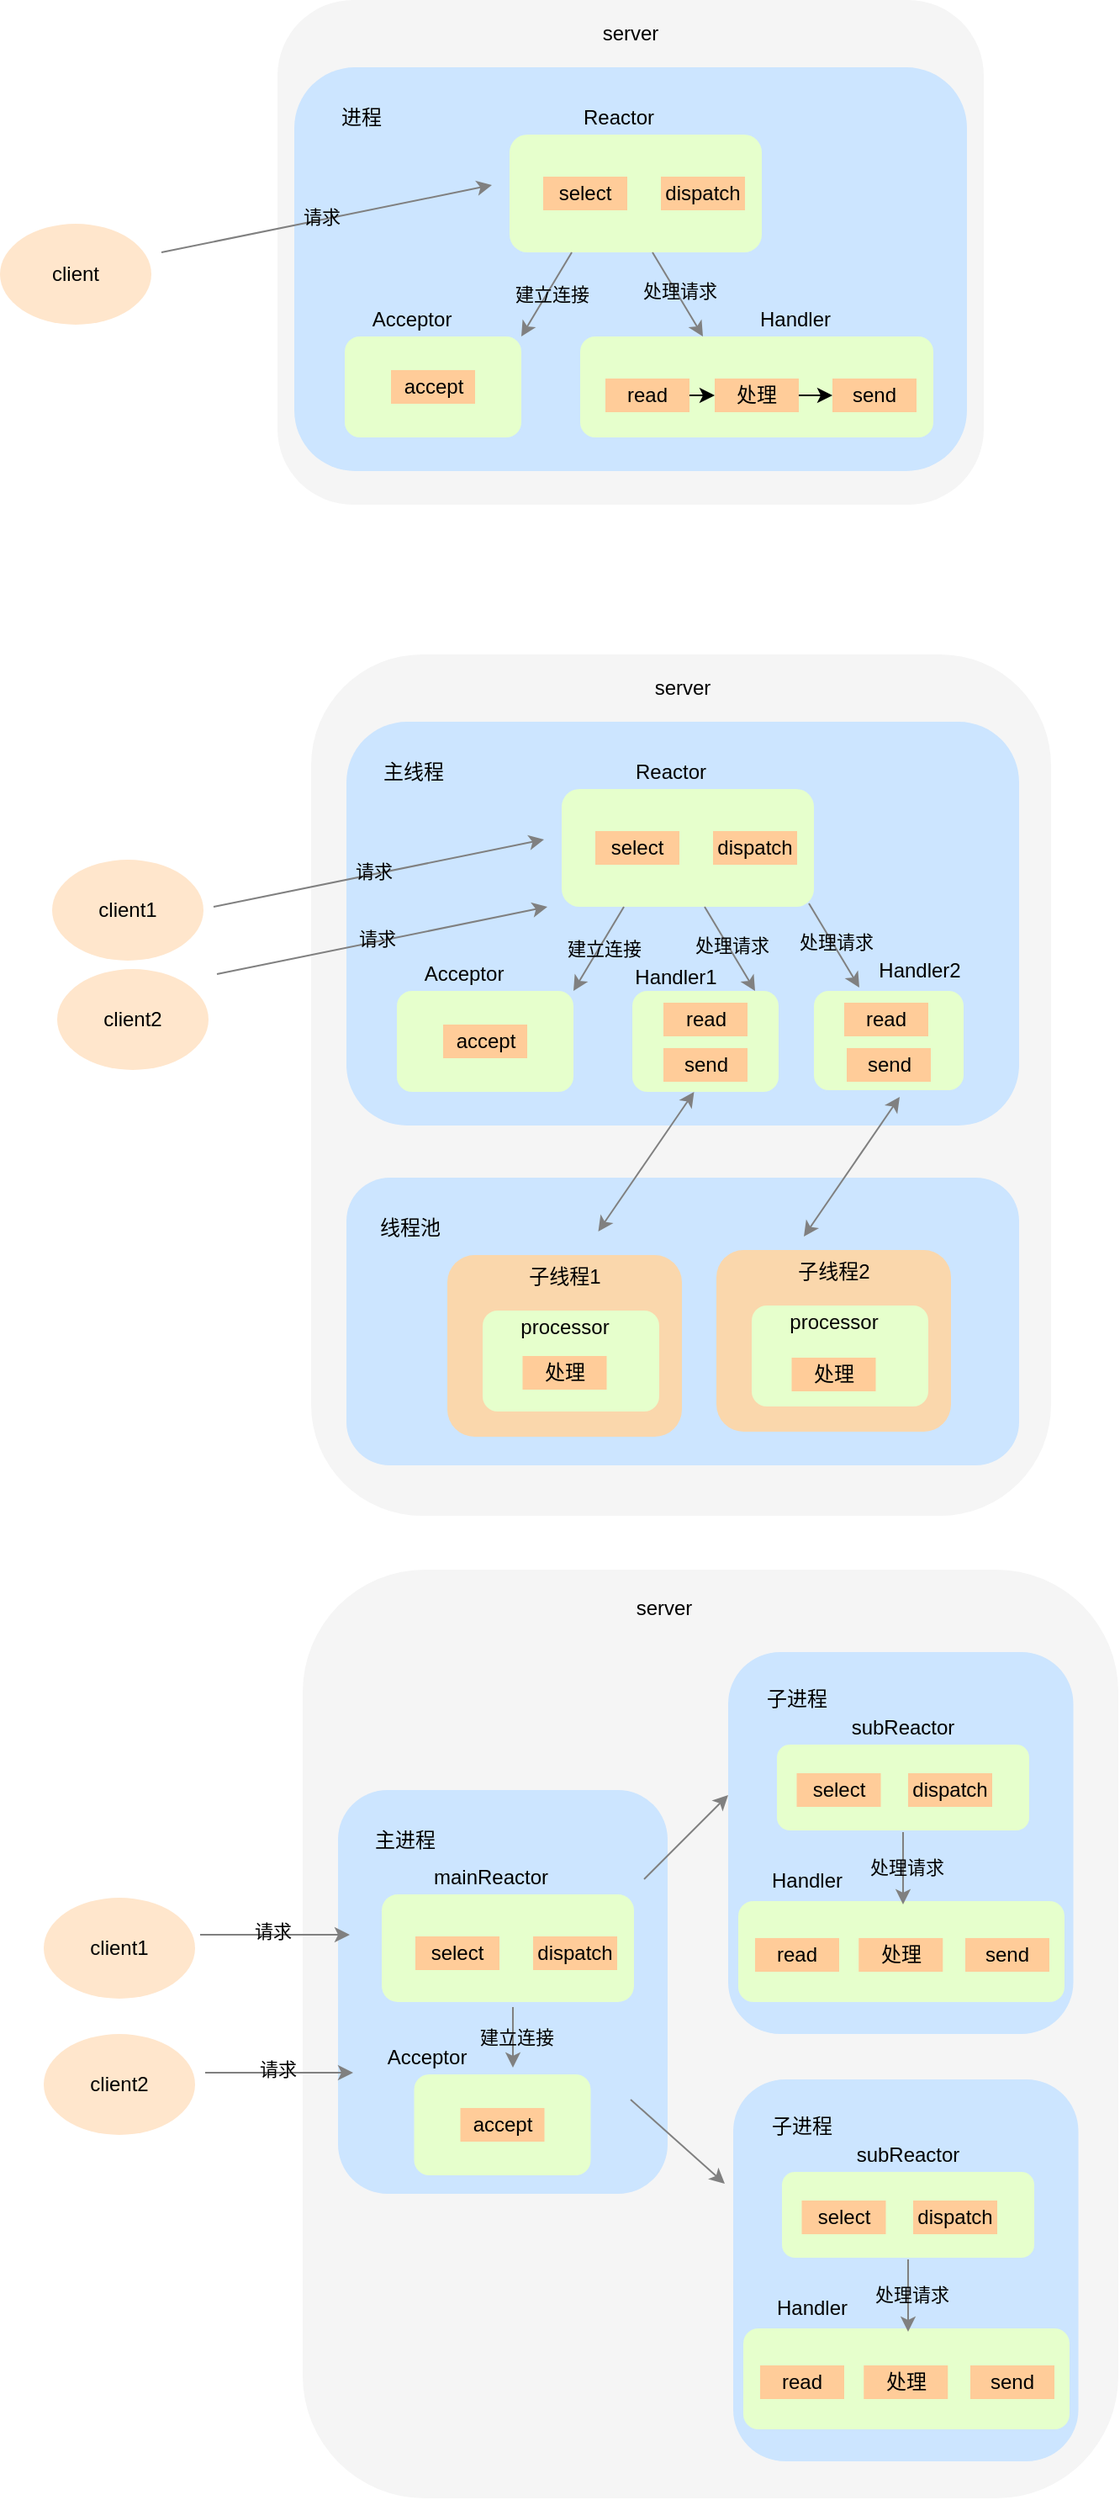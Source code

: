 <mxfile>
    <diagram id="M5mVOkQdbHH7DifxaM2m" name="第 1 页">
        <mxGraphModel dx="700" dy="567" grid="0" gridSize="10" guides="1" tooltips="1" connect="1" arrows="1" fold="1" page="1" pageScale="1" pageWidth="1654" pageHeight="2336" math="0" shadow="0">
            <root>
                <mxCell id="0"/>
                <mxCell id="1" parent="0"/>
                <mxCell id="31" value="" style="group" vertex="1" connectable="0" parent="1">
                    <mxGeometry x="24" y="6" width="585" height="300" as="geometry"/>
                </mxCell>
                <mxCell id="2" value="" style="rounded=1;whiteSpace=wrap;html=1;fillColor=#f5f5f5;fontColor=#333333;strokeColor=none;" vertex="1" parent="31">
                    <mxGeometry x="165" width="420" height="300" as="geometry"/>
                </mxCell>
                <mxCell id="3" value="client" style="ellipse;whiteSpace=wrap;html=1;fillColor=#ffe6cc;strokeColor=none;" vertex="1" parent="31">
                    <mxGeometry y="133" width="90" height="60" as="geometry"/>
                </mxCell>
                <mxCell id="4" value="server" style="text;html=1;strokeColor=none;fillColor=none;align=center;verticalAlign=middle;whiteSpace=wrap;rounded=0;" vertex="1" parent="31">
                    <mxGeometry x="355" y="10" width="40" height="20" as="geometry"/>
                </mxCell>
                <mxCell id="5" value="" style="rounded=1;whiteSpace=wrap;html=1;fillColor=#cce5ff;strokeColor=none;" vertex="1" parent="31">
                    <mxGeometry x="175" y="40" width="400" height="240" as="geometry"/>
                </mxCell>
                <mxCell id="6" value="进程" style="text;html=1;strokeColor=none;fillColor=none;align=center;verticalAlign=middle;whiteSpace=wrap;rounded=0;" vertex="1" parent="31">
                    <mxGeometry x="195" y="60" width="40" height="20" as="geometry"/>
                </mxCell>
                <mxCell id="8" value="" style="rounded=1;whiteSpace=wrap;html=1;fillColor=#E6FFCC;strokeColor=none;" vertex="1" parent="31">
                    <mxGeometry x="205" y="200" width="105" height="60" as="geometry"/>
                </mxCell>
                <mxCell id="9" value="" style="rounded=1;whiteSpace=wrap;html=1;fillColor=#E6FFCC;strokeColor=none;" vertex="1" parent="31">
                    <mxGeometry x="345" y="200" width="210" height="60" as="geometry"/>
                </mxCell>
                <mxCell id="10" value="" style="rounded=1;whiteSpace=wrap;html=1;fillColor=#E6FFCC;strokeColor=none;" vertex="1" parent="31">
                    <mxGeometry x="303" y="80" width="150" height="70" as="geometry"/>
                </mxCell>
                <mxCell id="11" value="Reactor" style="text;html=1;strokeColor=none;fillColor=none;align=center;verticalAlign=middle;whiteSpace=wrap;rounded=0;" vertex="1" parent="31">
                    <mxGeometry x="348" y="60" width="40" height="20" as="geometry"/>
                </mxCell>
                <mxCell id="12" value="Acceptor" style="text;html=1;strokeColor=none;fillColor=none;align=center;verticalAlign=middle;whiteSpace=wrap;rounded=0;" vertex="1" parent="31">
                    <mxGeometry x="225" y="180" width="40" height="20" as="geometry"/>
                </mxCell>
                <mxCell id="13" value="Handler" style="text;html=1;strokeColor=none;fillColor=none;align=center;verticalAlign=middle;whiteSpace=wrap;rounded=0;" vertex="1" parent="31">
                    <mxGeometry x="453" y="180" width="40" height="20" as="geometry"/>
                </mxCell>
                <mxCell id="14" value="select" style="rounded=0;whiteSpace=wrap;html=1;fillColor=#ffcc99;strokeColor=none;" vertex="1" parent="31">
                    <mxGeometry x="323" y="105" width="50" height="20" as="geometry"/>
                </mxCell>
                <mxCell id="16" value="dispatch" style="rounded=0;whiteSpace=wrap;html=1;fillColor=#ffcc99;strokeColor=none;" vertex="1" parent="31">
                    <mxGeometry x="393" y="105" width="50" height="20" as="geometry"/>
                </mxCell>
                <mxCell id="17" value="accept" style="rounded=0;whiteSpace=wrap;html=1;fillColor=#ffcc99;strokeColor=none;" vertex="1" parent="31">
                    <mxGeometry x="232.5" y="220" width="50" height="20" as="geometry"/>
                </mxCell>
                <mxCell id="18" value="read" style="rounded=0;whiteSpace=wrap;html=1;fillColor=#ffcc99;strokeColor=none;" vertex="1" parent="31">
                    <mxGeometry x="360" y="225" width="50" height="20" as="geometry"/>
                </mxCell>
                <mxCell id="19" value="处理" style="rounded=0;whiteSpace=wrap;html=1;fillColor=#ffcc99;strokeColor=none;" vertex="1" parent="31">
                    <mxGeometry x="425" y="225" width="50" height="20" as="geometry"/>
                </mxCell>
                <mxCell id="21" style="edgeStyle=orthogonalEdgeStyle;rounded=0;orthogonalLoop=1;jettySize=auto;html=1;exitX=1;exitY=0.5;exitDx=0;exitDy=0;entryX=0;entryY=0.5;entryDx=0;entryDy=0;" edge="1" parent="31" source="18" target="19">
                    <mxGeometry relative="1" as="geometry"/>
                </mxCell>
                <mxCell id="20" value="send" style="rounded=0;whiteSpace=wrap;html=1;fillColor=#ffcc99;strokeColor=none;" vertex="1" parent="31">
                    <mxGeometry x="495" y="225" width="50" height="20" as="geometry"/>
                </mxCell>
                <mxCell id="22" style="edgeStyle=orthogonalEdgeStyle;rounded=0;orthogonalLoop=1;jettySize=auto;html=1;exitX=1;exitY=0.5;exitDx=0;exitDy=0;entryX=0;entryY=0.5;entryDx=0;entryDy=0;" edge="1" parent="31" source="19" target="20">
                    <mxGeometry relative="1" as="geometry"/>
                </mxCell>
                <mxCell id="23" value="" style="endArrow=classic;html=1;strokeColor=#808080;" edge="1" parent="31">
                    <mxGeometry width="50" height="50" relative="1" as="geometry">
                        <mxPoint x="96" y="150" as="sourcePoint"/>
                        <mxPoint x="292.5" y="110" as="targetPoint"/>
                    </mxGeometry>
                </mxCell>
                <mxCell id="26" value="请求" style="edgeLabel;html=1;align=center;verticalAlign=middle;resizable=0;points=[];labelBackgroundColor=none;" vertex="1" connectable="0" parent="23">
                    <mxGeometry x="-0.032" y="2" relative="1" as="geometry">
                        <mxPoint as="offset"/>
                    </mxGeometry>
                </mxCell>
                <mxCell id="27" value="" style="endArrow=classic;html=1;strokeColor=#808080;" edge="1" parent="31">
                    <mxGeometry width="50" height="50" relative="1" as="geometry">
                        <mxPoint x="340" y="150" as="sourcePoint"/>
                        <mxPoint x="310" y="200" as="targetPoint"/>
                    </mxGeometry>
                </mxCell>
                <mxCell id="28" value="建立连接" style="edgeLabel;html=1;align=center;verticalAlign=middle;resizable=0;points=[];labelBackgroundColor=none;" vertex="1" connectable="0" parent="27">
                    <mxGeometry x="-0.032" y="2" relative="1" as="geometry">
                        <mxPoint as="offset"/>
                    </mxGeometry>
                </mxCell>
                <mxCell id="29" value="" style="endArrow=classic;html=1;strokeColor=#808080;" edge="1" parent="31">
                    <mxGeometry width="50" height="50" relative="1" as="geometry">
                        <mxPoint x="388" y="150" as="sourcePoint"/>
                        <mxPoint x="418" y="200" as="targetPoint"/>
                    </mxGeometry>
                </mxCell>
                <mxCell id="30" value="处理请求" style="edgeLabel;html=1;align=center;verticalAlign=middle;resizable=0;points=[];labelBackgroundColor=none;" vertex="1" connectable="0" parent="29">
                    <mxGeometry x="-0.032" y="2" relative="1" as="geometry">
                        <mxPoint as="offset"/>
                    </mxGeometry>
                </mxCell>
                <mxCell id="90" value="" style="group" vertex="1" connectable="0" parent="1">
                    <mxGeometry x="55" y="395" width="594" height="512" as="geometry"/>
                </mxCell>
                <mxCell id="33" value="" style="rounded=1;whiteSpace=wrap;html=1;fillColor=#f5f5f5;fontColor=#333333;strokeColor=none;" vertex="1" parent="90">
                    <mxGeometry x="154" width="440" height="512" as="geometry"/>
                </mxCell>
                <mxCell id="34" value="client1" style="ellipse;whiteSpace=wrap;html=1;fillColor=#ffe6cc;strokeColor=none;" vertex="1" parent="90">
                    <mxGeometry y="122" width="90" height="60" as="geometry"/>
                </mxCell>
                <mxCell id="35" value="server" style="text;html=1;strokeColor=none;fillColor=none;align=center;verticalAlign=middle;whiteSpace=wrap;rounded=0;" vertex="1" parent="90">
                    <mxGeometry x="355" y="10" width="40" height="20" as="geometry"/>
                </mxCell>
                <mxCell id="36" value="" style="rounded=1;whiteSpace=wrap;html=1;fillColor=#cce5ff;strokeColor=none;" vertex="1" parent="90">
                    <mxGeometry x="175" y="40" width="400" height="240" as="geometry"/>
                </mxCell>
                <mxCell id="37" value="主线程" style="text;html=1;strokeColor=none;fillColor=none;align=center;verticalAlign=middle;whiteSpace=wrap;rounded=0;" vertex="1" parent="90">
                    <mxGeometry x="195" y="60" width="40" height="20" as="geometry"/>
                </mxCell>
                <mxCell id="38" value="" style="rounded=1;whiteSpace=wrap;html=1;fillColor=#E6FFCC;strokeColor=none;" vertex="1" parent="90">
                    <mxGeometry x="205" y="200" width="105" height="60" as="geometry"/>
                </mxCell>
                <mxCell id="39" value="" style="rounded=1;whiteSpace=wrap;html=1;fillColor=#E6FFCC;strokeColor=none;" vertex="1" parent="90">
                    <mxGeometry x="345" y="200" width="87" height="60" as="geometry"/>
                </mxCell>
                <mxCell id="40" value="" style="rounded=1;whiteSpace=wrap;html=1;fillColor=#E6FFCC;strokeColor=none;" vertex="1" parent="90">
                    <mxGeometry x="303" y="80" width="150" height="70" as="geometry"/>
                </mxCell>
                <mxCell id="41" value="Reactor" style="text;html=1;strokeColor=none;fillColor=none;align=center;verticalAlign=middle;whiteSpace=wrap;rounded=0;" vertex="1" parent="90">
                    <mxGeometry x="348" y="60" width="40" height="20" as="geometry"/>
                </mxCell>
                <mxCell id="42" value="Acceptor" style="text;html=1;strokeColor=none;fillColor=none;align=center;verticalAlign=middle;whiteSpace=wrap;rounded=0;" vertex="1" parent="90">
                    <mxGeometry x="225" y="180" width="40" height="20" as="geometry"/>
                </mxCell>
                <mxCell id="43" value="Handler1" style="text;html=1;strokeColor=none;fillColor=none;align=center;verticalAlign=middle;whiteSpace=wrap;rounded=0;" vertex="1" parent="90">
                    <mxGeometry x="351" y="182" width="40" height="20" as="geometry"/>
                </mxCell>
                <mxCell id="44" value="select" style="rounded=0;whiteSpace=wrap;html=1;fillColor=#ffcc99;strokeColor=none;" vertex="1" parent="90">
                    <mxGeometry x="323" y="105" width="50" height="20" as="geometry"/>
                </mxCell>
                <mxCell id="45" value="dispatch" style="rounded=0;whiteSpace=wrap;html=1;fillColor=#ffcc99;strokeColor=none;" vertex="1" parent="90">
                    <mxGeometry x="393" y="105" width="50" height="20" as="geometry"/>
                </mxCell>
                <mxCell id="46" value="accept" style="rounded=0;whiteSpace=wrap;html=1;fillColor=#ffcc99;strokeColor=none;" vertex="1" parent="90">
                    <mxGeometry x="232.5" y="220" width="50" height="20" as="geometry"/>
                </mxCell>
                <mxCell id="47" value="read" style="rounded=0;whiteSpace=wrap;html=1;fillColor=#ffcc99;strokeColor=none;" vertex="1" parent="90">
                    <mxGeometry x="363.5" y="207" width="50" height="20" as="geometry"/>
                </mxCell>
                <mxCell id="50" value="send" style="rounded=0;whiteSpace=wrap;html=1;fillColor=#ffcc99;strokeColor=none;" vertex="1" parent="90">
                    <mxGeometry x="363.5" y="234" width="50" height="20" as="geometry"/>
                </mxCell>
                <mxCell id="52" value="" style="endArrow=classic;html=1;strokeColor=#808080;" edge="1" parent="90">
                    <mxGeometry width="50" height="50" as="geometry">
                        <mxPoint x="96" y="150" as="sourcePoint"/>
                        <mxPoint x="292.5" y="110" as="targetPoint"/>
                    </mxGeometry>
                </mxCell>
                <mxCell id="53" value="请求" style="edgeLabel;html=1;align=center;verticalAlign=middle;resizable=0;points=[];labelBackgroundColor=none;" vertex="1" connectable="0" parent="52">
                    <mxGeometry x="-0.032" y="2" relative="1" as="geometry">
                        <mxPoint as="offset"/>
                    </mxGeometry>
                </mxCell>
                <mxCell id="54" value="" style="endArrow=classic;html=1;strokeColor=#808080;" edge="1" parent="90">
                    <mxGeometry width="50" height="50" as="geometry">
                        <mxPoint x="340" y="150" as="sourcePoint"/>
                        <mxPoint x="310" y="200" as="targetPoint"/>
                    </mxGeometry>
                </mxCell>
                <mxCell id="55" value="建立连接" style="edgeLabel;html=1;align=center;verticalAlign=middle;resizable=0;points=[];labelBackgroundColor=none;" vertex="1" connectable="0" parent="54">
                    <mxGeometry x="-0.032" y="2" relative="1" as="geometry">
                        <mxPoint as="offset"/>
                    </mxGeometry>
                </mxCell>
                <mxCell id="56" value="" style="endArrow=classic;html=1;strokeColor=#808080;" edge="1" parent="90">
                    <mxGeometry width="50" height="50" as="geometry">
                        <mxPoint x="388" y="150" as="sourcePoint"/>
                        <mxPoint x="418" y="200" as="targetPoint"/>
                    </mxGeometry>
                </mxCell>
                <mxCell id="57" value="处理请求" style="edgeLabel;html=1;align=center;verticalAlign=middle;resizable=0;points=[];labelBackgroundColor=none;" vertex="1" connectable="0" parent="56">
                    <mxGeometry x="-0.032" y="2" relative="1" as="geometry">
                        <mxPoint as="offset"/>
                    </mxGeometry>
                </mxCell>
                <mxCell id="58" value="" style="rounded=1;whiteSpace=wrap;html=1;fillColor=#E6FFCC;strokeColor=none;" vertex="1" parent="90">
                    <mxGeometry x="453" y="200" width="89" height="59" as="geometry"/>
                </mxCell>
                <mxCell id="60" value="read" style="rounded=0;whiteSpace=wrap;html=1;fillColor=#ffcc99;strokeColor=none;" vertex="1" parent="90">
                    <mxGeometry x="471" y="207" width="50" height="20" as="geometry"/>
                </mxCell>
                <mxCell id="61" value="send" style="rounded=0;whiteSpace=wrap;html=1;fillColor=#ffcc99;strokeColor=none;" vertex="1" parent="90">
                    <mxGeometry x="472.5" y="234" width="50" height="20" as="geometry"/>
                </mxCell>
                <mxCell id="62" value="" style="endArrow=classic;html=1;strokeColor=#808080;" edge="1" parent="90">
                    <mxGeometry x="62" y="-2" width="50" height="50" as="geometry">
                        <mxPoint x="450" y="148" as="sourcePoint"/>
                        <mxPoint x="480" y="198" as="targetPoint"/>
                    </mxGeometry>
                </mxCell>
                <mxCell id="63" value="处理请求" style="edgeLabel;html=1;align=center;verticalAlign=middle;resizable=0;points=[];labelBackgroundColor=none;" vertex="1" connectable="0" parent="62">
                    <mxGeometry x="-0.032" y="2" relative="1" as="geometry">
                        <mxPoint as="offset"/>
                    </mxGeometry>
                </mxCell>
                <mxCell id="64" value="Handler2" style="text;html=1;strokeColor=none;fillColor=none;align=center;verticalAlign=middle;whiteSpace=wrap;rounded=0;" vertex="1" parent="90">
                    <mxGeometry x="496" y="178" width="40" height="20" as="geometry"/>
                </mxCell>
                <mxCell id="65" value="" style="rounded=1;whiteSpace=wrap;html=1;fillColor=#cce5ff;strokeColor=none;" vertex="1" parent="90">
                    <mxGeometry x="175" y="311" width="400" height="171" as="geometry"/>
                </mxCell>
                <mxCell id="66" value="线程池" style="text;html=1;strokeColor=none;fillColor=none;align=center;verticalAlign=middle;whiteSpace=wrap;rounded=0;" vertex="1" parent="90">
                    <mxGeometry x="192.5" y="331" width="40" height="20" as="geometry"/>
                </mxCell>
                <mxCell id="69" value="" style="rounded=1;whiteSpace=wrap;html=1;labelBackgroundColor=none;fillColor=#fad7ac;strokeColor=none;" vertex="1" parent="90">
                    <mxGeometry x="235" y="357" width="139.5" height="108" as="geometry"/>
                </mxCell>
                <mxCell id="68" value="" style="rounded=1;whiteSpace=wrap;html=1;fillColor=#E6FFCC;strokeColor=none;" vertex="1" parent="90">
                    <mxGeometry x="256" y="390" width="105" height="60" as="geometry"/>
                </mxCell>
                <mxCell id="70" value="子线程1" style="text;html=1;strokeColor=none;fillColor=none;align=center;verticalAlign=middle;whiteSpace=wrap;rounded=0;labelBackgroundColor=none;" vertex="1" parent="90">
                    <mxGeometry x="279.75" y="360" width="50" height="20" as="geometry"/>
                </mxCell>
                <mxCell id="71" value="processor" style="text;html=1;strokeColor=none;fillColor=none;align=center;verticalAlign=middle;whiteSpace=wrap;rounded=0;labelBackgroundColor=none;" vertex="1" parent="90">
                    <mxGeometry x="284.75" y="390" width="40" height="20" as="geometry"/>
                </mxCell>
                <mxCell id="74" value="处理" style="rounded=0;whiteSpace=wrap;html=1;fillColor=#ffcc99;strokeColor=none;" vertex="1" parent="90">
                    <mxGeometry x="279.75" y="417" width="50" height="20" as="geometry"/>
                </mxCell>
                <mxCell id="75" value="client2" style="ellipse;whiteSpace=wrap;html=1;fillColor=#ffe6cc;strokeColor=none;" vertex="1" parent="90">
                    <mxGeometry x="3" y="187" width="90" height="60" as="geometry"/>
                </mxCell>
                <mxCell id="76" value="" style="endArrow=classic;html=1;strokeColor=#808080;" edge="1" parent="90">
                    <mxGeometry x="2" y="40" width="50" height="50" as="geometry">
                        <mxPoint x="98" y="190" as="sourcePoint"/>
                        <mxPoint x="294.5" y="150" as="targetPoint"/>
                    </mxGeometry>
                </mxCell>
                <mxCell id="77" value="请求" style="edgeLabel;html=1;align=center;verticalAlign=middle;resizable=0;points=[];labelBackgroundColor=none;" vertex="1" connectable="0" parent="76">
                    <mxGeometry x="-0.032" y="2" relative="1" as="geometry">
                        <mxPoint as="offset"/>
                    </mxGeometry>
                </mxCell>
                <mxCell id="78" value="" style="rounded=1;whiteSpace=wrap;html=1;labelBackgroundColor=none;fillColor=#fad7ac;strokeColor=none;" vertex="1" parent="90">
                    <mxGeometry x="395" y="354" width="139.5" height="108" as="geometry"/>
                </mxCell>
                <mxCell id="79" value="" style="rounded=1;whiteSpace=wrap;html=1;fillColor=#E6FFCC;strokeColor=none;" vertex="1" parent="90">
                    <mxGeometry x="416" y="387" width="105" height="60" as="geometry"/>
                </mxCell>
                <mxCell id="80" value="子线程2" style="text;html=1;strokeColor=none;fillColor=none;align=center;verticalAlign=middle;whiteSpace=wrap;rounded=0;labelBackgroundColor=none;" vertex="1" parent="90">
                    <mxGeometry x="439.75" y="357" width="50" height="20" as="geometry"/>
                </mxCell>
                <mxCell id="81" value="processor" style="text;html=1;strokeColor=none;fillColor=none;align=center;verticalAlign=middle;whiteSpace=wrap;rounded=0;labelBackgroundColor=none;" vertex="1" parent="90">
                    <mxGeometry x="444.75" y="387" width="40" height="20" as="geometry"/>
                </mxCell>
                <mxCell id="82" value="处理" style="rounded=0;whiteSpace=wrap;html=1;fillColor=#ffcc99;strokeColor=none;" vertex="1" parent="90">
                    <mxGeometry x="439.75" y="418" width="50" height="20" as="geometry"/>
                </mxCell>
                <mxCell id="83" value="" style="endArrow=classic;startArrow=classic;html=1;strokeColor=#808080;" edge="1" parent="90">
                    <mxGeometry width="50" height="50" relative="1" as="geometry">
                        <mxPoint x="324.75" y="343" as="sourcePoint"/>
                        <mxPoint x="381.75" y="260" as="targetPoint"/>
                    </mxGeometry>
                </mxCell>
                <mxCell id="89" value="" style="endArrow=classic;startArrow=classic;html=1;strokeColor=#808080;" edge="1" parent="90">
                    <mxGeometry width="50" height="50" relative="1" as="geometry">
                        <mxPoint x="447" y="346" as="sourcePoint"/>
                        <mxPoint x="504" y="263" as="targetPoint"/>
                    </mxGeometry>
                </mxCell>
                <mxCell id="92" value="" style="rounded=1;whiteSpace=wrap;html=1;fillColor=#f5f5f5;fontColor=#333333;strokeColor=none;" vertex="1" parent="1">
                    <mxGeometry x="204" y="939" width="485" height="552" as="geometry"/>
                </mxCell>
                <mxCell id="93" value="client1" style="ellipse;whiteSpace=wrap;html=1;fillColor=#ffe6cc;strokeColor=none;" vertex="1" parent="1">
                    <mxGeometry x="50" y="1134" width="90" height="60" as="geometry"/>
                </mxCell>
                <mxCell id="94" value="server" style="text;html=1;strokeColor=none;fillColor=none;align=center;verticalAlign=middle;whiteSpace=wrap;rounded=0;" vertex="1" parent="1">
                    <mxGeometry x="399" y="952" width="40" height="20" as="geometry"/>
                </mxCell>
                <mxCell id="95" value="" style="rounded=1;whiteSpace=wrap;html=1;fillColor=#cce5ff;strokeColor=none;" vertex="1" parent="1">
                    <mxGeometry x="225" y="1070" width="196" height="240" as="geometry"/>
                </mxCell>
                <mxCell id="96" value="主进程" style="text;html=1;strokeColor=none;fillColor=none;align=center;verticalAlign=middle;whiteSpace=wrap;rounded=0;" vertex="1" parent="1">
                    <mxGeometry x="245" y="1090" width="40" height="20" as="geometry"/>
                </mxCell>
                <mxCell id="108" value="" style="endArrow=classic;html=1;strokeColor=#808080;" edge="1" parent="1">
                    <mxGeometry x="47" y="1006" width="50" height="50" as="geometry">
                        <mxPoint x="143" y="1156" as="sourcePoint"/>
                        <mxPoint x="232" y="1156" as="targetPoint"/>
                    </mxGeometry>
                </mxCell>
                <mxCell id="109" value="请求" style="edgeLabel;html=1;align=center;verticalAlign=middle;resizable=0;points=[];labelBackgroundColor=none;" vertex="1" connectable="0" parent="108">
                    <mxGeometry x="-0.032" y="2" relative="1" as="geometry">
                        <mxPoint as="offset"/>
                    </mxGeometry>
                </mxCell>
                <mxCell id="127" value="client2" style="ellipse;whiteSpace=wrap;html=1;fillColor=#ffe6cc;strokeColor=none;" vertex="1" parent="1">
                    <mxGeometry x="50" y="1215" width="90" height="60" as="geometry"/>
                </mxCell>
                <mxCell id="128" value="" style="endArrow=classic;html=1;strokeColor=#808080;" edge="1" parent="1">
                    <mxGeometry x="41" y="1088" width="50" height="50" as="geometry">
                        <mxPoint x="146" y="1238" as="sourcePoint"/>
                        <mxPoint x="234" y="1238" as="targetPoint"/>
                    </mxGeometry>
                </mxCell>
                <mxCell id="129" value="请求" style="edgeLabel;html=1;align=center;verticalAlign=middle;resizable=0;points=[];labelBackgroundColor=none;" vertex="1" connectable="0" parent="128">
                    <mxGeometry x="-0.032" y="2" relative="1" as="geometry">
                        <mxPoint as="offset"/>
                    </mxGeometry>
                </mxCell>
                <mxCell id="137" value="" style="group" vertex="1" connectable="0" parent="1">
                    <mxGeometry x="251" y="1112" width="150" height="187" as="geometry"/>
                </mxCell>
                <mxCell id="97" value="" style="rounded=1;whiteSpace=wrap;html=1;fillColor=#E6FFCC;strokeColor=none;" vertex="1" parent="137">
                    <mxGeometry x="19.25" y="127" width="105" height="60" as="geometry"/>
                </mxCell>
                <mxCell id="99" value="" style="rounded=1;whiteSpace=wrap;html=1;fillColor=#E6FFCC;strokeColor=none;" vertex="1" parent="137">
                    <mxGeometry y="20" width="150" height="64" as="geometry"/>
                </mxCell>
                <mxCell id="100" value="mainReactor" style="text;html=1;strokeColor=none;fillColor=none;align=center;verticalAlign=middle;whiteSpace=wrap;rounded=0;" vertex="1" parent="137">
                    <mxGeometry x="45" width="40" height="20" as="geometry"/>
                </mxCell>
                <mxCell id="101" value="Acceptor" style="text;html=1;strokeColor=none;fillColor=none;align=center;verticalAlign=middle;whiteSpace=wrap;rounded=0;" vertex="1" parent="137">
                    <mxGeometry x="6.75" y="107" width="40" height="20" as="geometry"/>
                </mxCell>
                <mxCell id="103" value="select" style="rounded=0;whiteSpace=wrap;html=1;fillColor=#ffcc99;strokeColor=none;" vertex="1" parent="137">
                    <mxGeometry x="20" y="45" width="50" height="20" as="geometry"/>
                </mxCell>
                <mxCell id="104" value="dispatch" style="rounded=0;whiteSpace=wrap;html=1;fillColor=#ffcc99;strokeColor=none;" vertex="1" parent="137">
                    <mxGeometry x="90" y="45" width="50" height="20" as="geometry"/>
                </mxCell>
                <mxCell id="105" value="accept" style="rounded=0;whiteSpace=wrap;html=1;fillColor=#ffcc99;strokeColor=none;" vertex="1" parent="137">
                    <mxGeometry x="46.75" y="147" width="50" height="20" as="geometry"/>
                </mxCell>
                <mxCell id="110" value="" style="endArrow=classic;html=1;strokeColor=#808080;" edge="1" parent="137">
                    <mxGeometry x="-232.25" y="-64" width="50" height="50" as="geometry">
                        <mxPoint x="78" y="87" as="sourcePoint"/>
                        <mxPoint x="78" y="123" as="targetPoint"/>
                    </mxGeometry>
                </mxCell>
                <mxCell id="111" value="建立连接" style="edgeLabel;html=1;align=center;verticalAlign=middle;resizable=0;points=[];labelBackgroundColor=none;" vertex="1" connectable="0" parent="110">
                    <mxGeometry x="-0.032" y="2" relative="1" as="geometry">
                        <mxPoint as="offset"/>
                    </mxGeometry>
                </mxCell>
                <mxCell id="170" value="" style="group" vertex="1" connectable="0" parent="1">
                    <mxGeometry x="457" y="988" width="205.25" height="227" as="geometry"/>
                </mxCell>
                <mxCell id="120" value="" style="rounded=1;whiteSpace=wrap;html=1;fillColor=#cce5ff;strokeColor=none;" vertex="1" parent="170">
                    <mxGeometry width="205.25" height="227" as="geometry"/>
                </mxCell>
                <mxCell id="121" value="子进程" style="text;html=1;strokeColor=none;fillColor=none;align=center;verticalAlign=middle;whiteSpace=wrap;rounded=0;" vertex="1" parent="170">
                    <mxGeometry x="21" y="18" width="40" height="20" as="geometry"/>
                </mxCell>
                <mxCell id="139" value="" style="rounded=1;whiteSpace=wrap;html=1;fillColor=#E6FFCC;strokeColor=none;" vertex="1" parent="170">
                    <mxGeometry x="6" y="148" width="194" height="60" as="geometry"/>
                </mxCell>
                <mxCell id="140" value="" style="rounded=1;whiteSpace=wrap;html=1;fillColor=#E6FFCC;strokeColor=none;" vertex="1" parent="170">
                    <mxGeometry x="29" y="55" width="150" height="51" as="geometry"/>
                </mxCell>
                <mxCell id="141" value="subReactor" style="text;html=1;strokeColor=none;fillColor=none;align=center;verticalAlign=middle;whiteSpace=wrap;rounded=0;" vertex="1" parent="170">
                    <mxGeometry x="84" y="35" width="40" height="20" as="geometry"/>
                </mxCell>
                <mxCell id="142" value="Handler" style="text;html=1;strokeColor=none;fillColor=none;align=center;verticalAlign=middle;whiteSpace=wrap;rounded=0;" vertex="1" parent="170">
                    <mxGeometry x="26.75" y="126" width="40" height="20" as="geometry"/>
                </mxCell>
                <mxCell id="143" value="select" style="rounded=0;whiteSpace=wrap;html=1;fillColor=#ffcc99;strokeColor=none;" vertex="1" parent="170">
                    <mxGeometry x="40.75" y="72" width="50" height="20" as="geometry"/>
                </mxCell>
                <mxCell id="144" value="dispatch" style="rounded=0;whiteSpace=wrap;html=1;fillColor=#ffcc99;strokeColor=none;" vertex="1" parent="170">
                    <mxGeometry x="107" y="72" width="50" height="20" as="geometry"/>
                </mxCell>
                <mxCell id="145" value="read" style="rounded=0;whiteSpace=wrap;html=1;fillColor=#ffcc99;strokeColor=none;" vertex="1" parent="170">
                    <mxGeometry x="16" y="170" width="50" height="20" as="geometry"/>
                </mxCell>
                <mxCell id="146" value="" style="endArrow=classic;html=1;strokeColor=#808080;" edge="1" parent="170">
                    <mxGeometry x="-206.25" y="-37" width="50" height="50" as="geometry">
                        <mxPoint x="104" y="107" as="sourcePoint"/>
                        <mxPoint x="104" y="150" as="targetPoint"/>
                    </mxGeometry>
                </mxCell>
                <mxCell id="147" value="处理请求" style="edgeLabel;html=1;align=center;verticalAlign=middle;resizable=0;points=[];labelBackgroundColor=none;" vertex="1" connectable="0" parent="146">
                    <mxGeometry x="-0.032" y="2" relative="1" as="geometry">
                        <mxPoint as="offset"/>
                    </mxGeometry>
                </mxCell>
                <mxCell id="167" value="处理" style="rounded=0;whiteSpace=wrap;html=1;fillColor=#ffcc99;strokeColor=none;" vertex="1" parent="170">
                    <mxGeometry x="77.63" y="170" width="50" height="20" as="geometry"/>
                </mxCell>
                <mxCell id="168" value="send" style="rounded=0;whiteSpace=wrap;html=1;fillColor=#ffcc99;strokeColor=none;" vertex="1" parent="170">
                    <mxGeometry x="141" y="170" width="50" height="20" as="geometry"/>
                </mxCell>
                <mxCell id="171" value="" style="group" vertex="1" connectable="0" parent="1">
                    <mxGeometry x="460" y="1242" width="205.25" height="227" as="geometry"/>
                </mxCell>
                <mxCell id="172" value="" style="rounded=1;whiteSpace=wrap;html=1;fillColor=#cce5ff;strokeColor=none;" vertex="1" parent="171">
                    <mxGeometry width="205.25" height="227" as="geometry"/>
                </mxCell>
                <mxCell id="173" value="子进程" style="text;html=1;strokeColor=none;fillColor=none;align=center;verticalAlign=middle;whiteSpace=wrap;rounded=0;" vertex="1" parent="171">
                    <mxGeometry x="21" y="18" width="40" height="20" as="geometry"/>
                </mxCell>
                <mxCell id="174" value="" style="rounded=1;whiteSpace=wrap;html=1;fillColor=#E6FFCC;strokeColor=none;" vertex="1" parent="171">
                    <mxGeometry x="6" y="148" width="194" height="60" as="geometry"/>
                </mxCell>
                <mxCell id="175" value="" style="rounded=1;whiteSpace=wrap;html=1;fillColor=#E6FFCC;strokeColor=none;" vertex="1" parent="171">
                    <mxGeometry x="29" y="55" width="150" height="51" as="geometry"/>
                </mxCell>
                <mxCell id="176" value="subReactor" style="text;html=1;strokeColor=none;fillColor=none;align=center;verticalAlign=middle;whiteSpace=wrap;rounded=0;" vertex="1" parent="171">
                    <mxGeometry x="84" y="35" width="40" height="20" as="geometry"/>
                </mxCell>
                <mxCell id="177" value="Handler" style="text;html=1;strokeColor=none;fillColor=none;align=center;verticalAlign=middle;whiteSpace=wrap;rounded=0;" vertex="1" parent="171">
                    <mxGeometry x="26.75" y="126" width="40" height="20" as="geometry"/>
                </mxCell>
                <mxCell id="178" value="select" style="rounded=0;whiteSpace=wrap;html=1;fillColor=#ffcc99;strokeColor=none;" vertex="1" parent="171">
                    <mxGeometry x="40.75" y="72" width="50" height="20" as="geometry"/>
                </mxCell>
                <mxCell id="179" value="dispatch" style="rounded=0;whiteSpace=wrap;html=1;fillColor=#ffcc99;strokeColor=none;" vertex="1" parent="171">
                    <mxGeometry x="107" y="72" width="50" height="20" as="geometry"/>
                </mxCell>
                <mxCell id="180" value="read" style="rounded=0;whiteSpace=wrap;html=1;fillColor=#ffcc99;strokeColor=none;" vertex="1" parent="171">
                    <mxGeometry x="16" y="170" width="50" height="20" as="geometry"/>
                </mxCell>
                <mxCell id="181" value="" style="endArrow=classic;html=1;strokeColor=#808080;" edge="1" parent="171">
                    <mxGeometry x="-206.25" y="-37" width="50" height="50" as="geometry">
                        <mxPoint x="104" y="107" as="sourcePoint"/>
                        <mxPoint x="104" y="150" as="targetPoint"/>
                    </mxGeometry>
                </mxCell>
                <mxCell id="182" value="处理请求" style="edgeLabel;html=1;align=center;verticalAlign=middle;resizable=0;points=[];labelBackgroundColor=none;" vertex="1" connectable="0" parent="181">
                    <mxGeometry x="-0.032" y="2" relative="1" as="geometry">
                        <mxPoint as="offset"/>
                    </mxGeometry>
                </mxCell>
                <mxCell id="183" value="处理" style="rounded=0;whiteSpace=wrap;html=1;fillColor=#ffcc99;strokeColor=none;" vertex="1" parent="171">
                    <mxGeometry x="77.63" y="170" width="50" height="20" as="geometry"/>
                </mxCell>
                <mxCell id="184" value="send" style="rounded=0;whiteSpace=wrap;html=1;fillColor=#ffcc99;strokeColor=none;" vertex="1" parent="171">
                    <mxGeometry x="141" y="170" width="50" height="20" as="geometry"/>
                </mxCell>
                <mxCell id="185" value="" style="endArrow=classic;html=1;strokeColor=#808080;" edge="1" parent="1">
                    <mxGeometry width="50" height="50" relative="1" as="geometry">
                        <mxPoint x="407" y="1123" as="sourcePoint"/>
                        <mxPoint x="457" y="1073" as="targetPoint"/>
                    </mxGeometry>
                </mxCell>
                <mxCell id="186" value="" style="endArrow=classic;html=1;strokeColor=#808080;" edge="1" parent="1">
                    <mxGeometry width="50" height="50" relative="1" as="geometry">
                        <mxPoint x="399" y="1254" as="sourcePoint"/>
                        <mxPoint x="455" y="1304" as="targetPoint"/>
                    </mxGeometry>
                </mxCell>
            </root>
        </mxGraphModel>
    </diagram>
</mxfile>